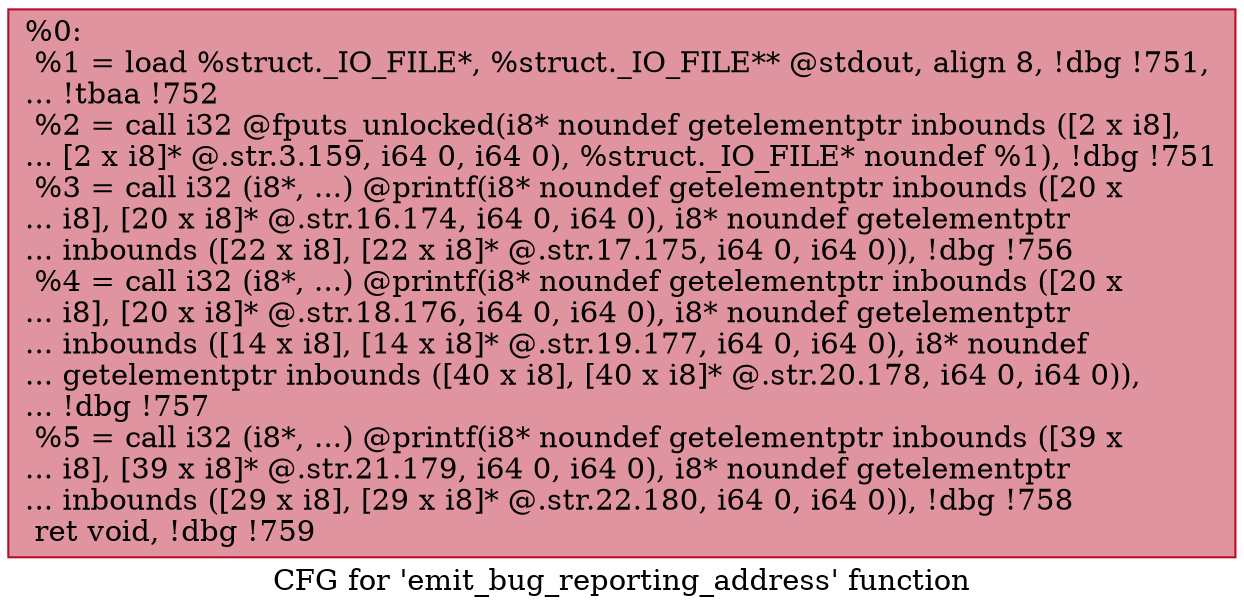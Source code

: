 digraph "CFG for 'emit_bug_reporting_address' function" {
	label="CFG for 'emit_bug_reporting_address' function";

	Node0xfed350 [shape=record,color="#b70d28ff", style=filled, fillcolor="#b70d2870",label="{%0:\l  %1 = load %struct._IO_FILE*, %struct._IO_FILE** @stdout, align 8, !dbg !751,\l... !tbaa !752\l  %2 = call i32 @fputs_unlocked(i8* noundef getelementptr inbounds ([2 x i8],\l... [2 x i8]* @.str.3.159, i64 0, i64 0), %struct._IO_FILE* noundef %1), !dbg !751\l  %3 = call i32 (i8*, ...) @printf(i8* noundef getelementptr inbounds ([20 x\l... i8], [20 x i8]* @.str.16.174, i64 0, i64 0), i8* noundef getelementptr\l... inbounds ([22 x i8], [22 x i8]* @.str.17.175, i64 0, i64 0)), !dbg !756\l  %4 = call i32 (i8*, ...) @printf(i8* noundef getelementptr inbounds ([20 x\l... i8], [20 x i8]* @.str.18.176, i64 0, i64 0), i8* noundef getelementptr\l... inbounds ([14 x i8], [14 x i8]* @.str.19.177, i64 0, i64 0), i8* noundef\l... getelementptr inbounds ([40 x i8], [40 x i8]* @.str.20.178, i64 0, i64 0)),\l... !dbg !757\l  %5 = call i32 (i8*, ...) @printf(i8* noundef getelementptr inbounds ([39 x\l... i8], [39 x i8]* @.str.21.179, i64 0, i64 0), i8* noundef getelementptr\l... inbounds ([29 x i8], [29 x i8]* @.str.22.180, i64 0, i64 0)), !dbg !758\l  ret void, !dbg !759\l}"];
}
